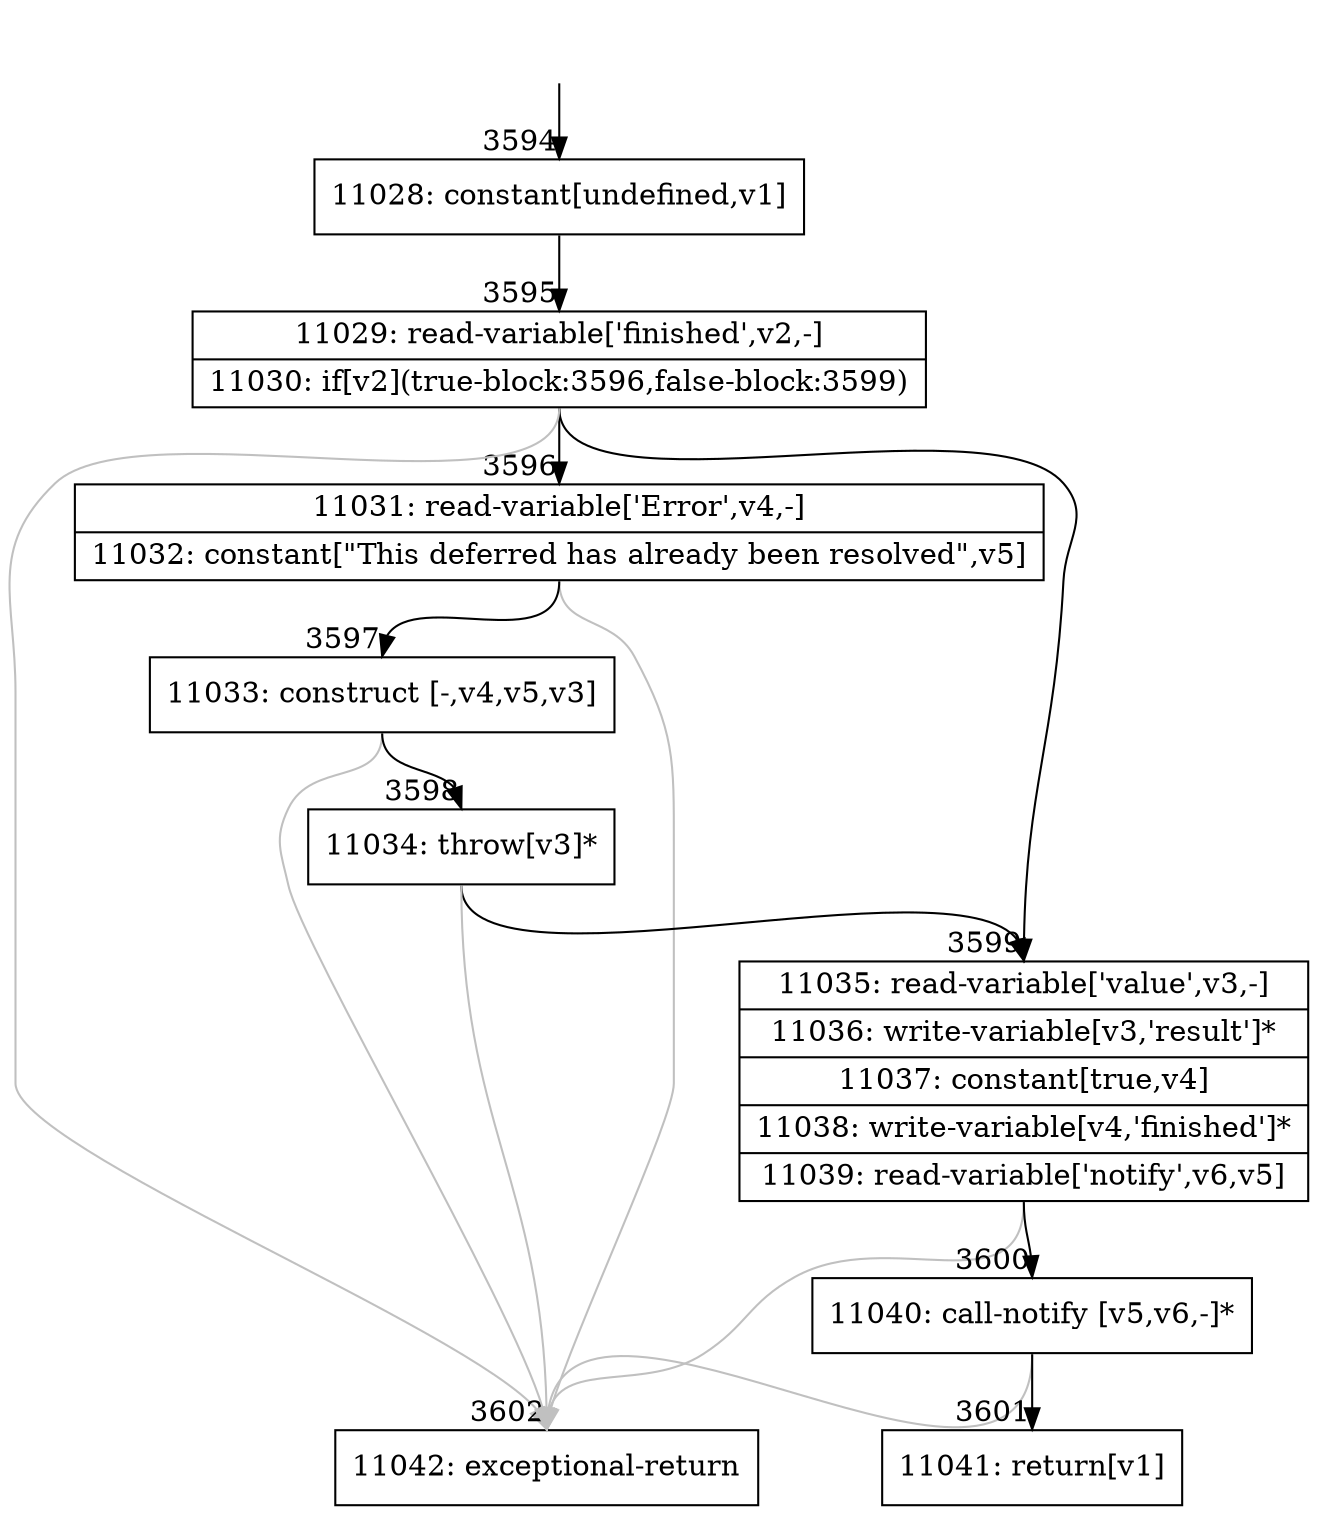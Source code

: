digraph {
rankdir="TD"
BB_entry238[shape=none,label=""];
BB_entry238 -> BB3594 [tailport=s, headport=n, headlabel="    3594"]
BB3594 [shape=record label="{11028: constant[undefined,v1]}" ] 
BB3594 -> BB3595 [tailport=s, headport=n, headlabel="      3595"]
BB3595 [shape=record label="{11029: read-variable['finished',v2,-]|11030: if[v2](true-block:3596,false-block:3599)}" ] 
BB3595 -> BB3596 [tailport=s, headport=n, headlabel="      3596"]
BB3595 -> BB3599 [tailport=s, headport=n, headlabel="      3599"]
BB3595 -> BB3602 [tailport=s, headport=n, color=gray, headlabel="      3602"]
BB3596 [shape=record label="{11031: read-variable['Error',v4,-]|11032: constant[\"This deferred has already been resolved\",v5]}" ] 
BB3596 -> BB3597 [tailport=s, headport=n, headlabel="      3597"]
BB3596 -> BB3602 [tailport=s, headport=n, color=gray]
BB3597 [shape=record label="{11033: construct [-,v4,v5,v3]}" ] 
BB3597 -> BB3598 [tailport=s, headport=n, headlabel="      3598"]
BB3597 -> BB3602 [tailport=s, headport=n, color=gray]
BB3598 [shape=record label="{11034: throw[v3]*}" ] 
BB3598 -> BB3599 [tailport=s, headport=n]
BB3598 -> BB3602 [tailport=s, headport=n, color=gray]
BB3599 [shape=record label="{11035: read-variable['value',v3,-]|11036: write-variable[v3,'result']*|11037: constant[true,v4]|11038: write-variable[v4,'finished']*|11039: read-variable['notify',v6,v5]}" ] 
BB3599 -> BB3600 [tailport=s, headport=n, headlabel="      3600"]
BB3599 -> BB3602 [tailport=s, headport=n, color=gray]
BB3600 [shape=record label="{11040: call-notify [v5,v6,-]*}" ] 
BB3600 -> BB3601 [tailport=s, headport=n, headlabel="      3601"]
BB3600 -> BB3602 [tailport=s, headport=n, color=gray]
BB3601 [shape=record label="{11041: return[v1]}" ] 
BB3602 [shape=record label="{11042: exceptional-return}" ] 
//#$~ 4572
}
